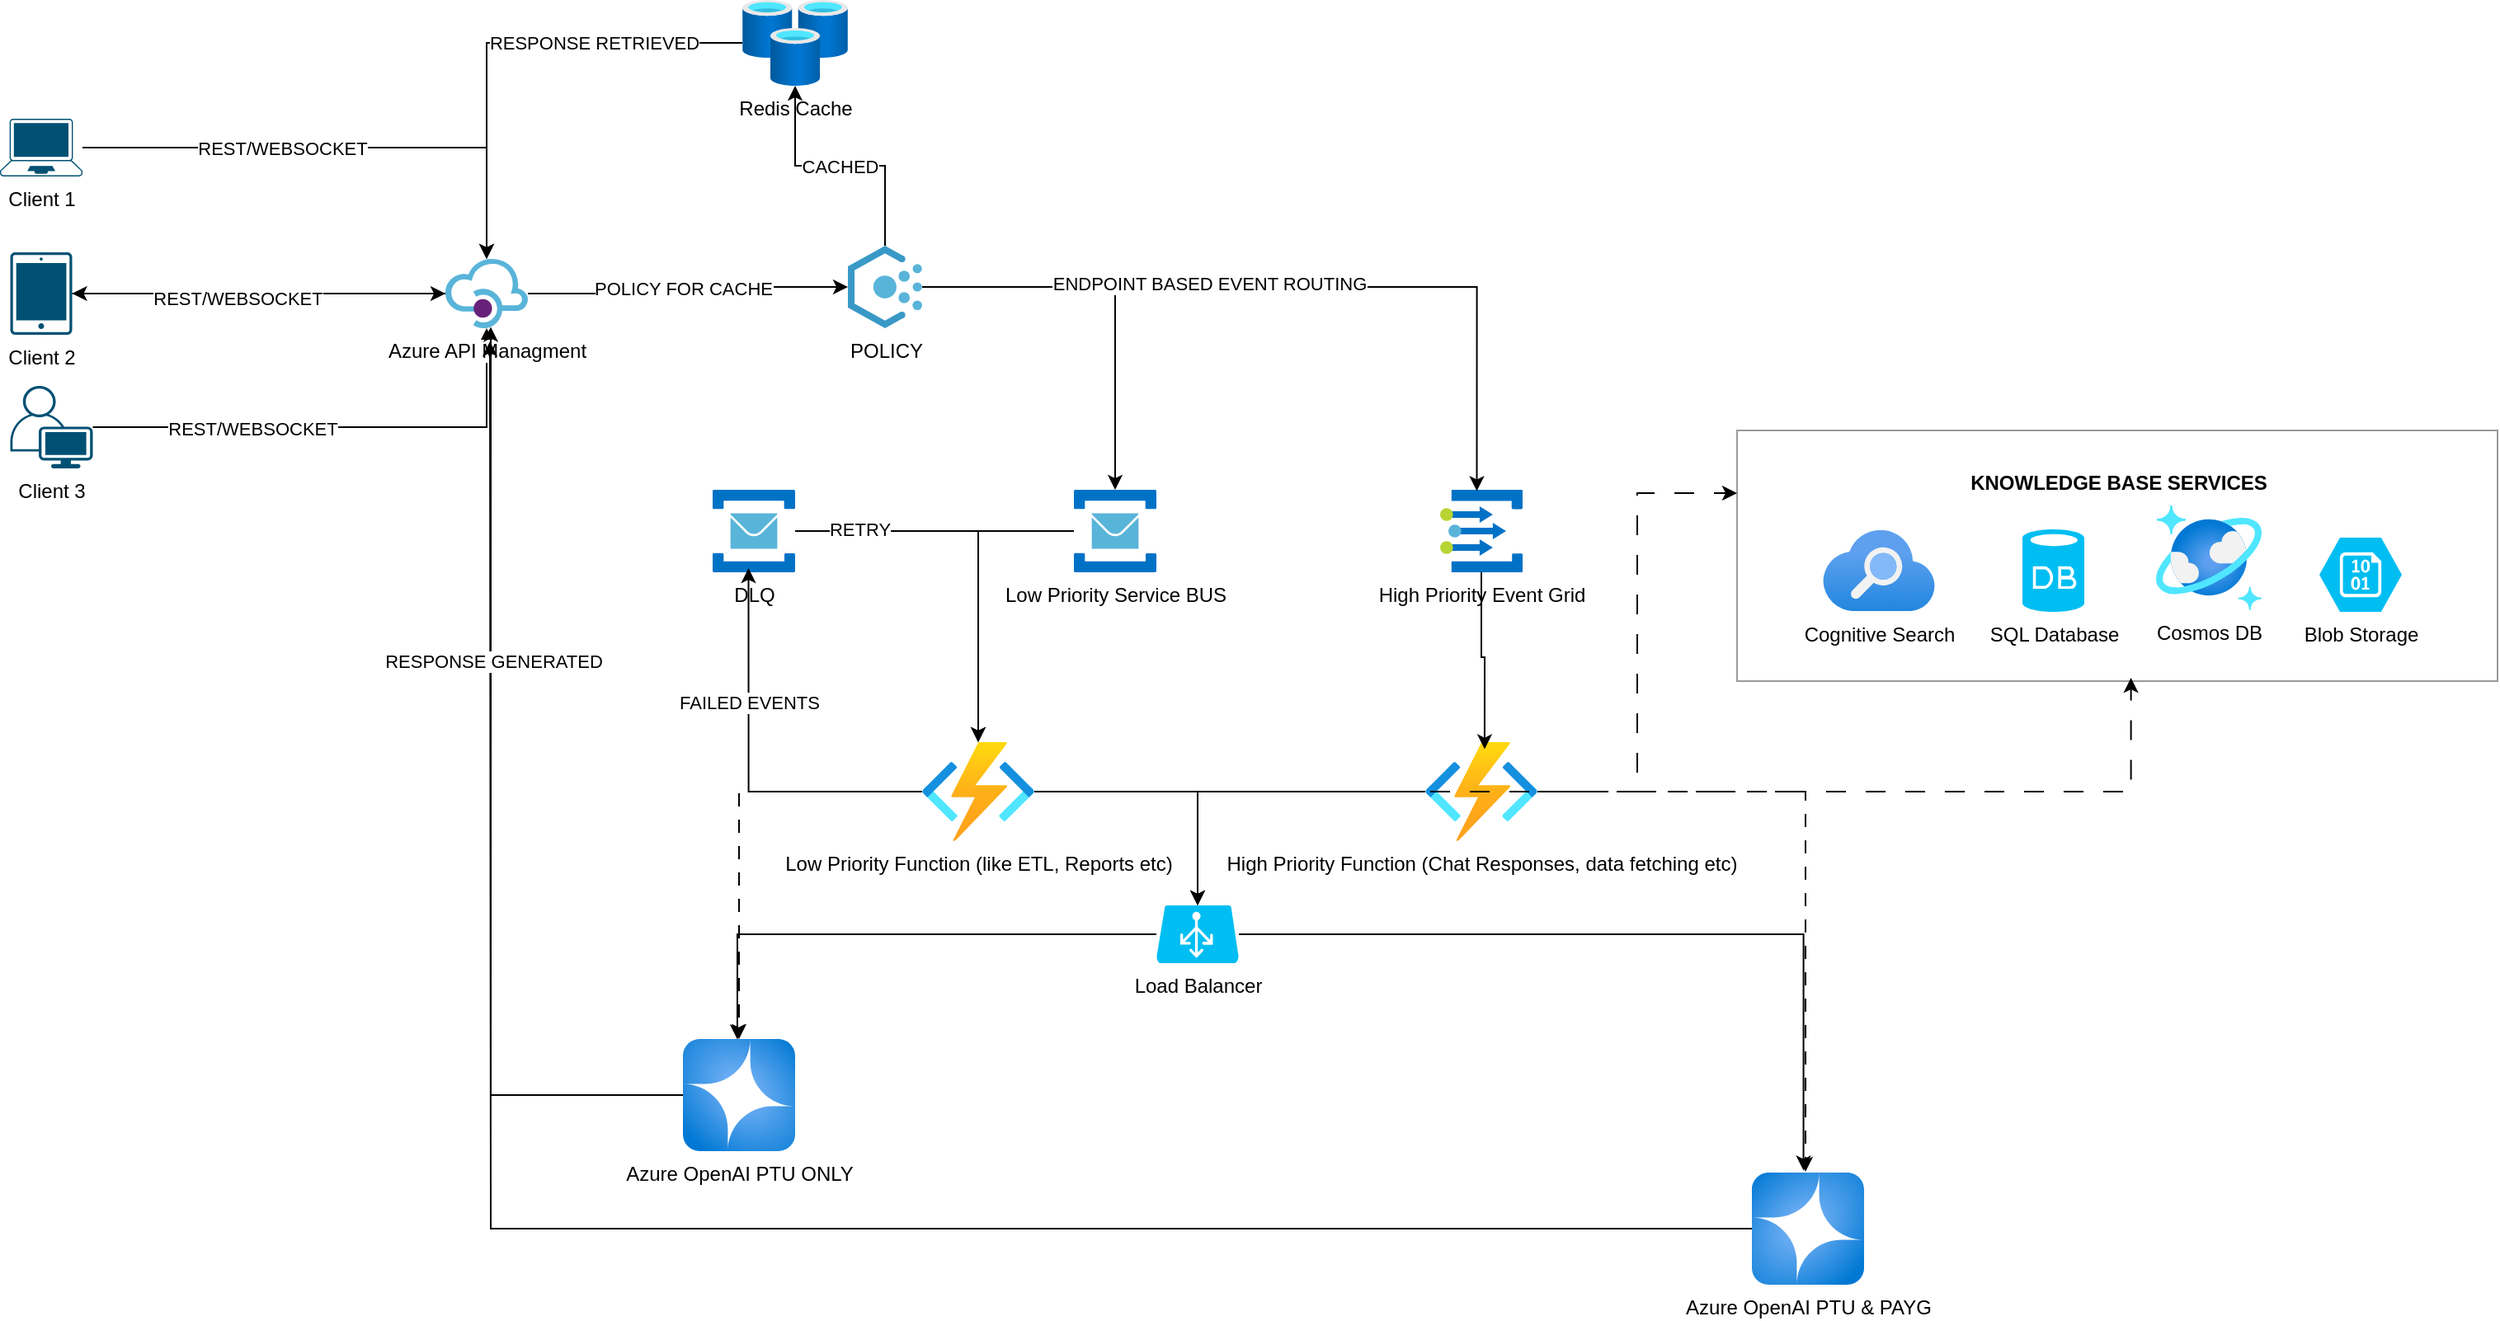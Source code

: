 <mxfile version="26.0.10">
  <diagram name="Strona-1" id="crlg9zZGfoF8NgIqPJcr">
    <mxGraphModel dx="2374" dy="1440" grid="1" gridSize="9" guides="1" tooltips="1" connect="1" arrows="1" fold="1" page="1" pageScale="1" pageWidth="1654" pageHeight="2336" math="0" shadow="0">
      <root>
        <mxCell id="0" />
        <mxCell id="1" parent="0" />
        <mxCell id="9n3tRmpBQ8l2dLRvyQwB-58" style="edgeStyle=orthogonalEdgeStyle;rounded=0;orthogonalLoop=1;jettySize=auto;html=1;" edge="1" parent="1" source="9n3tRmpBQ8l2dLRvyQwB-37" target="9n3tRmpBQ8l2dLRvyQwB-56">
          <mxGeometry relative="1" as="geometry" />
        </mxCell>
        <mxCell id="9n3tRmpBQ8l2dLRvyQwB-37" value="Client 2" style="sketch=0;points=[[0.015,0.015,0],[0.985,0.015,0],[0.985,0.985,0],[0.015,0.985,0],[0.25,0,0],[0.5,0,0],[0.75,0,0],[1,0.25,0],[1,0.5,0],[1,0.75,0],[0.75,1,0],[0.5,1,0],[0.25,1,0],[0,0.75,0],[0,0.5,0],[0,0.25,0]];verticalLabelPosition=bottom;html=1;verticalAlign=top;aspect=fixed;align=center;pointerEvents=1;shape=mxgraph.cisco19.handheld;fillColor=#005073;strokeColor=none;" vertex="1" parent="1">
          <mxGeometry x="132.25" y="171" width="37.5" height="50" as="geometry" />
        </mxCell>
        <mxCell id="9n3tRmpBQ8l2dLRvyQwB-57" style="edgeStyle=orthogonalEdgeStyle;rounded=0;orthogonalLoop=1;jettySize=auto;html=1;" edge="1" parent="1" source="9n3tRmpBQ8l2dLRvyQwB-38" target="9n3tRmpBQ8l2dLRvyQwB-56">
          <mxGeometry relative="1" as="geometry" />
        </mxCell>
        <mxCell id="9n3tRmpBQ8l2dLRvyQwB-63" value="REST/WEBSOCKET" style="edgeLabel;html=1;align=center;verticalAlign=middle;resizable=0;points=[];" vertex="1" connectable="0" parent="9n3tRmpBQ8l2dLRvyQwB-57">
          <mxGeometry x="-0.414" y="-2" relative="1" as="geometry">
            <mxPoint x="29" y="-2" as="offset" />
          </mxGeometry>
        </mxCell>
        <mxCell id="9n3tRmpBQ8l2dLRvyQwB-38" value="Client 1" style="points=[[0.13,0.02,0],[0.5,0,0],[0.87,0.02,0],[0.885,0.4,0],[0.985,0.985,0],[0.5,1,0],[0.015,0.985,0],[0.115,0.4,0]];verticalLabelPosition=bottom;sketch=0;html=1;verticalAlign=top;aspect=fixed;align=center;pointerEvents=1;shape=mxgraph.cisco19.laptop;fillColor=#005073;strokeColor=none;" vertex="1" parent="1">
          <mxGeometry x="126" y="90" width="50" height="35" as="geometry" />
        </mxCell>
        <mxCell id="9n3tRmpBQ8l2dLRvyQwB-59" style="edgeStyle=orthogonalEdgeStyle;rounded=0;orthogonalLoop=1;jettySize=auto;html=1;" edge="1" parent="1" source="9n3tRmpBQ8l2dLRvyQwB-39" target="9n3tRmpBQ8l2dLRvyQwB-56">
          <mxGeometry relative="1" as="geometry" />
        </mxCell>
        <mxCell id="9n3tRmpBQ8l2dLRvyQwB-65" value="REST/WEBSOCKET" style="edgeLabel;html=1;align=center;verticalAlign=middle;resizable=0;points=[];" vertex="1" connectable="0" parent="9n3tRmpBQ8l2dLRvyQwB-59">
          <mxGeometry x="-0.357" relative="1" as="geometry">
            <mxPoint y="1" as="offset" />
          </mxGeometry>
        </mxCell>
        <mxCell id="9n3tRmpBQ8l2dLRvyQwB-39" value="Client 3" style="points=[[0.35,0,0],[0.98,0.51,0],[1,0.71,0],[0.67,1,0],[0,0.795,0],[0,0.65,0]];verticalLabelPosition=bottom;sketch=0;html=1;verticalAlign=top;aspect=fixed;align=center;pointerEvents=1;shape=mxgraph.cisco19.user;fillColor=#005073;strokeColor=none;" vertex="1" parent="1">
          <mxGeometry x="132.25" y="252" width="50" height="50" as="geometry" />
        </mxCell>
        <mxCell id="9n3tRmpBQ8l2dLRvyQwB-74" value="" style="edgeStyle=orthogonalEdgeStyle;rounded=0;orthogonalLoop=1;jettySize=auto;html=1;" edge="1" parent="1" source="9n3tRmpBQ8l2dLRvyQwB-56" target="9n3tRmpBQ8l2dLRvyQwB-73">
          <mxGeometry relative="1" as="geometry" />
        </mxCell>
        <mxCell id="9n3tRmpBQ8l2dLRvyQwB-85" value="POLICY FOR CACHE" style="edgeLabel;html=1;align=center;verticalAlign=middle;resizable=0;points=[];" vertex="1" connectable="0" parent="9n3tRmpBQ8l2dLRvyQwB-74">
          <mxGeometry x="-0.05" y="3" relative="1" as="geometry">
            <mxPoint as="offset" />
          </mxGeometry>
        </mxCell>
        <mxCell id="9n3tRmpBQ8l2dLRvyQwB-56" value="Azure API Managment" style="image;sketch=0;aspect=fixed;html=1;points=[];align=center;fontSize=12;image=img/lib/mscae/API_Management.svg;" vertex="1" parent="1">
          <mxGeometry x="396" y="175" width="50" height="42" as="geometry" />
        </mxCell>
        <mxCell id="9n3tRmpBQ8l2dLRvyQwB-60" style="edgeStyle=orthogonalEdgeStyle;rounded=0;orthogonalLoop=1;jettySize=auto;html=1;entryX=1;entryY=0.5;entryDx=0;entryDy=0;entryPerimeter=0;" edge="1" parent="1" source="9n3tRmpBQ8l2dLRvyQwB-56" target="9n3tRmpBQ8l2dLRvyQwB-37">
          <mxGeometry relative="1" as="geometry" />
        </mxCell>
        <mxCell id="9n3tRmpBQ8l2dLRvyQwB-64" value="REST/WEBSOCKET" style="edgeLabel;html=1;align=center;verticalAlign=middle;resizable=0;points=[];" vertex="1" connectable="0" parent="9n3tRmpBQ8l2dLRvyQwB-60">
          <mxGeometry x="0.11" y="3" relative="1" as="geometry">
            <mxPoint x="-1" as="offset" />
          </mxGeometry>
        </mxCell>
        <mxCell id="9n3tRmpBQ8l2dLRvyQwB-78" style="edgeStyle=orthogonalEdgeStyle;rounded=0;orthogonalLoop=1;jettySize=auto;html=1;" edge="1" parent="1" source="9n3tRmpBQ8l2dLRvyQwB-66" target="9n3tRmpBQ8l2dLRvyQwB-56">
          <mxGeometry relative="1" as="geometry" />
        </mxCell>
        <mxCell id="9n3tRmpBQ8l2dLRvyQwB-79" value="RESPONSE RETRIEVED" style="edgeLabel;html=1;align=center;verticalAlign=middle;resizable=0;points=[];" vertex="1" connectable="0" parent="9n3tRmpBQ8l2dLRvyQwB-78">
          <mxGeometry x="-0.203" y="-1" relative="1" as="geometry">
            <mxPoint x="24" y="1" as="offset" />
          </mxGeometry>
        </mxCell>
        <mxCell id="9n3tRmpBQ8l2dLRvyQwB-66" value="Redis Cache" style="image;aspect=fixed;html=1;points=[];align=center;fontSize=12;image=img/lib/azure2/databases/Cache_Redis.svg;" vertex="1" parent="1">
          <mxGeometry x="576" y="18" width="64" height="52" as="geometry" />
        </mxCell>
        <mxCell id="9n3tRmpBQ8l2dLRvyQwB-93" style="edgeStyle=orthogonalEdgeStyle;rounded=0;orthogonalLoop=1;jettySize=auto;html=1;" edge="1" parent="1" source="9n3tRmpBQ8l2dLRvyQwB-70" target="9n3tRmpBQ8l2dLRvyQwB-89">
          <mxGeometry relative="1" as="geometry" />
        </mxCell>
        <mxCell id="9n3tRmpBQ8l2dLRvyQwB-70" value="Low Priority Service BUS" style="image;sketch=0;aspect=fixed;html=1;points=[];align=center;fontSize=12;image=img/lib/mscae/Service_Bus.svg;" vertex="1" parent="1">
          <mxGeometry x="777" y="315" width="50" height="50" as="geometry" />
        </mxCell>
        <mxCell id="9n3tRmpBQ8l2dLRvyQwB-71" value="High Priority Event Grid" style="image;sketch=0;aspect=fixed;html=1;points=[];align=center;fontSize=12;image=img/lib/mscae/Event_Grid_Topics.svg;" vertex="1" parent="1">
          <mxGeometry x="999" y="315" width="50" height="50" as="geometry" />
        </mxCell>
        <mxCell id="9n3tRmpBQ8l2dLRvyQwB-75" value="CACHED" style="edgeStyle=orthogonalEdgeStyle;rounded=0;orthogonalLoop=1;jettySize=auto;html=1;" edge="1" parent="1" source="9n3tRmpBQ8l2dLRvyQwB-73" target="9n3tRmpBQ8l2dLRvyQwB-66">
          <mxGeometry relative="1" as="geometry" />
        </mxCell>
        <mxCell id="9n3tRmpBQ8l2dLRvyQwB-80" style="edgeStyle=orthogonalEdgeStyle;rounded=0;orthogonalLoop=1;jettySize=auto;html=1;" edge="1" parent="1" source="9n3tRmpBQ8l2dLRvyQwB-73" target="9n3tRmpBQ8l2dLRvyQwB-70">
          <mxGeometry relative="1" as="geometry" />
        </mxCell>
        <mxCell id="9n3tRmpBQ8l2dLRvyQwB-73" value="POLICY" style="image;sketch=0;aspect=fixed;html=1;points=[];align=center;fontSize=12;image=img/lib/mscae/Policy.svg;" vertex="1" parent="1">
          <mxGeometry x="640" y="167" width="45" height="50" as="geometry" />
        </mxCell>
        <mxCell id="9n3tRmpBQ8l2dLRvyQwB-87" style="edgeStyle=orthogonalEdgeStyle;rounded=0;orthogonalLoop=1;jettySize=auto;html=1;entryX=0.445;entryY=0.015;entryDx=0;entryDy=0;entryPerimeter=0;" edge="1" parent="1" source="9n3tRmpBQ8l2dLRvyQwB-73" target="9n3tRmpBQ8l2dLRvyQwB-71">
          <mxGeometry relative="1" as="geometry" />
        </mxCell>
        <mxCell id="9n3tRmpBQ8l2dLRvyQwB-88" value="ENDPOINT BASED EVENT ROUTING" style="edgeLabel;html=1;align=center;verticalAlign=middle;resizable=0;points=[];" vertex="1" connectable="0" parent="9n3tRmpBQ8l2dLRvyQwB-87">
          <mxGeometry x="-0.246" y="2" relative="1" as="geometry">
            <mxPoint as="offset" />
          </mxGeometry>
        </mxCell>
        <mxCell id="9n3tRmpBQ8l2dLRvyQwB-114" style="edgeStyle=orthogonalEdgeStyle;rounded=0;orthogonalLoop=1;jettySize=auto;html=1;dashed=1;dashPattern=8 8;" edge="1" parent="1" source="9n3tRmpBQ8l2dLRvyQwB-89" target="9n3tRmpBQ8l2dLRvyQwB-94">
          <mxGeometry relative="1" as="geometry" />
        </mxCell>
        <mxCell id="9n3tRmpBQ8l2dLRvyQwB-89" value="Low Priority Function (like ETL, Reports etc)" style="image;aspect=fixed;html=1;points=[];align=center;fontSize=12;image=img/lib/azure2/compute/Function_Apps.svg;" vertex="1" parent="1">
          <mxGeometry x="685" y="468" width="68" height="60" as="geometry" />
        </mxCell>
        <mxCell id="9n3tRmpBQ8l2dLRvyQwB-133" style="edgeStyle=orthogonalEdgeStyle;rounded=0;orthogonalLoop=1;jettySize=auto;html=1;entryX=0;entryY=0.25;entryDx=0;entryDy=0;dashed=1;dashPattern=12 12;" edge="1" parent="1" source="9n3tRmpBQ8l2dLRvyQwB-91" target="9n3tRmpBQ8l2dLRvyQwB-127">
          <mxGeometry relative="1" as="geometry" />
        </mxCell>
        <mxCell id="9n3tRmpBQ8l2dLRvyQwB-91" value="High Priority Function (Chat Responses, data fetching etc)" style="image;aspect=fixed;html=1;points=[];align=center;fontSize=12;image=img/lib/azure2/compute/Function_Apps.svg;" vertex="1" parent="1">
          <mxGeometry x="990" y="468" width="68" height="60" as="geometry" />
        </mxCell>
        <mxCell id="9n3tRmpBQ8l2dLRvyQwB-92" style="edgeStyle=orthogonalEdgeStyle;rounded=0;orthogonalLoop=1;jettySize=auto;html=1;entryX=0.529;entryY=0.071;entryDx=0;entryDy=0;entryPerimeter=0;" edge="1" parent="1" source="9n3tRmpBQ8l2dLRvyQwB-71" target="9n3tRmpBQ8l2dLRvyQwB-91">
          <mxGeometry relative="1" as="geometry">
            <mxPoint x="1024" y="504" as="targetPoint" />
          </mxGeometry>
        </mxCell>
        <mxCell id="9n3tRmpBQ8l2dLRvyQwB-94" value="Azure OpenAI PTU ONLY" style="image;aspect=fixed;html=1;points=[];align=center;fontSize=12;image=img/lib/azure2/ai_machine_learning/Azure_OpenAI.svg;direction=south;" vertex="1" parent="1">
          <mxGeometry x="540" y="648" width="68" height="68" as="geometry" />
        </mxCell>
        <mxCell id="9n3tRmpBQ8l2dLRvyQwB-107" style="edgeStyle=orthogonalEdgeStyle;rounded=0;orthogonalLoop=1;jettySize=auto;html=1;" edge="1" parent="1" source="9n3tRmpBQ8l2dLRvyQwB-96">
          <mxGeometry relative="1" as="geometry">
            <mxPoint x="423.0" y="225" as="targetPoint" />
          </mxGeometry>
        </mxCell>
        <mxCell id="9n3tRmpBQ8l2dLRvyQwB-96" value="Azure OpenAI PTU &amp;amp; PAYG" style="image;aspect=fixed;html=1;points=[];align=center;fontSize=12;image=img/lib/azure2/ai_machine_learning/Azure_OpenAI.svg;" vertex="1" parent="1">
          <mxGeometry x="1188" y="729" width="68" height="68" as="geometry" />
        </mxCell>
        <mxCell id="9n3tRmpBQ8l2dLRvyQwB-100" style="edgeStyle=orthogonalEdgeStyle;rounded=0;orthogonalLoop=1;jettySize=auto;html=1;entryX=0.5;entryY=0;entryDx=0;entryDy=0;entryPerimeter=0;" edge="1" parent="1" source="9n3tRmpBQ8l2dLRvyQwB-89" target="9n3tRmpBQ8l2dLRvyQwB-104">
          <mxGeometry relative="1" as="geometry">
            <mxPoint x="830" y="594" as="targetPoint" />
          </mxGeometry>
        </mxCell>
        <mxCell id="9n3tRmpBQ8l2dLRvyQwB-101" style="edgeStyle=orthogonalEdgeStyle;rounded=0;orthogonalLoop=1;jettySize=auto;html=1;entryX=0.5;entryY=0;entryDx=0;entryDy=0;entryPerimeter=0;" edge="1" parent="1" source="9n3tRmpBQ8l2dLRvyQwB-91" target="9n3tRmpBQ8l2dLRvyQwB-104">
          <mxGeometry relative="1" as="geometry">
            <mxPoint x="830" y="594" as="targetPoint" />
          </mxGeometry>
        </mxCell>
        <mxCell id="9n3tRmpBQ8l2dLRvyQwB-104" value="Load Balancer" style="verticalLabelPosition=bottom;html=1;verticalAlign=top;align=center;strokeColor=none;fillColor=#00BEF2;shape=mxgraph.azure.azure_load_balancer;" vertex="1" parent="1">
          <mxGeometry x="827" y="567" width="50" height="35" as="geometry" />
        </mxCell>
        <mxCell id="9n3tRmpBQ8l2dLRvyQwB-105" style="edgeStyle=orthogonalEdgeStyle;rounded=0;orthogonalLoop=1;jettySize=auto;html=1;entryX=0.46;entryY=-0.018;entryDx=0;entryDy=0;entryPerimeter=0;" edge="1" parent="1" source="9n3tRmpBQ8l2dLRvyQwB-104" target="9n3tRmpBQ8l2dLRvyQwB-96">
          <mxGeometry relative="1" as="geometry" />
        </mxCell>
        <mxCell id="9n3tRmpBQ8l2dLRvyQwB-106" style="edgeStyle=orthogonalEdgeStyle;rounded=0;orthogonalLoop=1;jettySize=auto;html=1;entryX=0.004;entryY=0.515;entryDx=0;entryDy=0;entryPerimeter=0;" edge="1" parent="1" source="9n3tRmpBQ8l2dLRvyQwB-104" target="9n3tRmpBQ8l2dLRvyQwB-94">
          <mxGeometry relative="1" as="geometry" />
        </mxCell>
        <mxCell id="9n3tRmpBQ8l2dLRvyQwB-109" style="edgeStyle=orthogonalEdgeStyle;rounded=0;orthogonalLoop=1;jettySize=auto;html=1;entryX=0.55;entryY=0.982;entryDx=0;entryDy=0;entryPerimeter=0;" edge="1" parent="1" source="9n3tRmpBQ8l2dLRvyQwB-94" target="9n3tRmpBQ8l2dLRvyQwB-56">
          <mxGeometry relative="1" as="geometry" />
        </mxCell>
        <mxCell id="9n3tRmpBQ8l2dLRvyQwB-110" value="RESPONSE GENERATED" style="edgeLabel;html=1;align=center;verticalAlign=middle;resizable=0;points=[];" vertex="1" connectable="0" parent="9n3tRmpBQ8l2dLRvyQwB-109">
          <mxGeometry x="0.305" y="-1" relative="1" as="geometry">
            <mxPoint as="offset" />
          </mxGeometry>
        </mxCell>
        <mxCell id="9n3tRmpBQ8l2dLRvyQwB-113" style="edgeStyle=orthogonalEdgeStyle;rounded=0;orthogonalLoop=1;jettySize=auto;html=1;entryX=0.478;entryY=-0.007;entryDx=0;entryDy=0;entryPerimeter=0;dashed=1;dashPattern=8 8;" edge="1" parent="1" source="9n3tRmpBQ8l2dLRvyQwB-91" target="9n3tRmpBQ8l2dLRvyQwB-96">
          <mxGeometry relative="1" as="geometry" />
        </mxCell>
        <mxCell id="9n3tRmpBQ8l2dLRvyQwB-117" style="edgeStyle=orthogonalEdgeStyle;rounded=0;orthogonalLoop=1;jettySize=auto;html=1;" edge="1" parent="1" source="9n3tRmpBQ8l2dLRvyQwB-115" target="9n3tRmpBQ8l2dLRvyQwB-89">
          <mxGeometry relative="1" as="geometry" />
        </mxCell>
        <mxCell id="9n3tRmpBQ8l2dLRvyQwB-119" value="RETRY" style="edgeLabel;html=1;align=center;verticalAlign=middle;resizable=0;points=[];" vertex="1" connectable="0" parent="9n3tRmpBQ8l2dLRvyQwB-117">
          <mxGeometry x="-0.682" y="1" relative="1" as="geometry">
            <mxPoint x="1" as="offset" />
          </mxGeometry>
        </mxCell>
        <mxCell id="9n3tRmpBQ8l2dLRvyQwB-115" value="DLQ" style="image;sketch=0;aspect=fixed;html=1;points=[];align=center;fontSize=12;image=img/lib/mscae/Service_Bus.svg;" vertex="1" parent="1">
          <mxGeometry x="558" y="315" width="50" height="50" as="geometry" />
        </mxCell>
        <mxCell id="9n3tRmpBQ8l2dLRvyQwB-116" style="edgeStyle=orthogonalEdgeStyle;rounded=0;orthogonalLoop=1;jettySize=auto;html=1;entryX=0.435;entryY=0.95;entryDx=0;entryDy=0;entryPerimeter=0;" edge="1" parent="1" source="9n3tRmpBQ8l2dLRvyQwB-89" target="9n3tRmpBQ8l2dLRvyQwB-115">
          <mxGeometry relative="1" as="geometry">
            <mxPoint x="594" y="405" as="targetPoint" />
          </mxGeometry>
        </mxCell>
        <mxCell id="9n3tRmpBQ8l2dLRvyQwB-118" value="FAILED EVENTS" style="edgeLabel;html=1;align=center;verticalAlign=middle;resizable=0;points=[];" vertex="1" connectable="0" parent="9n3tRmpBQ8l2dLRvyQwB-116">
          <mxGeometry x="0.325" relative="1" as="geometry">
            <mxPoint as="offset" />
          </mxGeometry>
        </mxCell>
        <mxCell id="9n3tRmpBQ8l2dLRvyQwB-128" value="" style="group;dashed=1;dashPattern=12 12;" vertex="1" connectable="0" parent="1">
          <mxGeometry x="1179" y="279" width="461" height="152" as="geometry" />
        </mxCell>
        <mxCell id="9n3tRmpBQ8l2dLRvyQwB-127" value="" style="rounded=0;whiteSpace=wrap;html=1;opacity=40;" vertex="1" parent="9n3tRmpBQ8l2dLRvyQwB-128">
          <mxGeometry width="461" height="152" as="geometry" />
        </mxCell>
        <mxCell id="9n3tRmpBQ8l2dLRvyQwB-120" value="Cognitive Search" style="image;aspect=fixed;html=1;points=[];align=center;fontSize=12;image=img/lib/azure2/app_services/Search_Services.svg;" vertex="1" parent="9n3tRmpBQ8l2dLRvyQwB-128">
          <mxGeometry x="52" y="60.44" width="68" height="49.12" as="geometry" />
        </mxCell>
        <mxCell id="9n3tRmpBQ8l2dLRvyQwB-121" value="Cosmos DB" style="image;aspect=fixed;html=1;points=[];align=center;fontSize=12;image=img/lib/azure2/databases/Azure_Cosmos_DB.svg;" vertex="1" parent="9n3tRmpBQ8l2dLRvyQwB-128">
          <mxGeometry x="254" y="45.12" width="64" height="64" as="geometry" />
        </mxCell>
        <mxCell id="9n3tRmpBQ8l2dLRvyQwB-122" value="Blob Storage" style="verticalLabelPosition=bottom;html=1;verticalAlign=top;align=center;strokeColor=none;fillColor=#00BEF2;shape=mxgraph.azure.storage_blob;" vertex="1" parent="9n3tRmpBQ8l2dLRvyQwB-128">
          <mxGeometry x="353" y="65" width="50" height="45" as="geometry" />
        </mxCell>
        <mxCell id="9n3tRmpBQ8l2dLRvyQwB-123" value="SQL Database" style="verticalLabelPosition=bottom;html=1;verticalAlign=top;align=center;strokeColor=none;fillColor=#00BEF2;shape=mxgraph.azure.database;" vertex="1" parent="9n3tRmpBQ8l2dLRvyQwB-128">
          <mxGeometry x="173" y="60" width="37.5" height="50" as="geometry" />
        </mxCell>
        <mxCell id="9n3tRmpBQ8l2dLRvyQwB-125" value="&lt;b&gt;KNOWLEDGE BASE SERVICES&lt;/b&gt;" style="text;html=1;align=center;verticalAlign=middle;resizable=0;points=[];autosize=1;strokeColor=none;fillColor=none;" vertex="1" parent="9n3tRmpBQ8l2dLRvyQwB-128">
          <mxGeometry x="131.5" y="18.12" width="198" height="27" as="geometry" />
        </mxCell>
        <mxCell id="9n3tRmpBQ8l2dLRvyQwB-132" style="edgeStyle=orthogonalEdgeStyle;rounded=0;orthogonalLoop=1;jettySize=auto;html=1;entryX=0.518;entryY=0.987;entryDx=0;entryDy=0;entryPerimeter=0;dashed=1;dashPattern=12 12;" edge="1" parent="1" source="9n3tRmpBQ8l2dLRvyQwB-89" target="9n3tRmpBQ8l2dLRvyQwB-127">
          <mxGeometry relative="1" as="geometry" />
        </mxCell>
      </root>
    </mxGraphModel>
  </diagram>
</mxfile>
